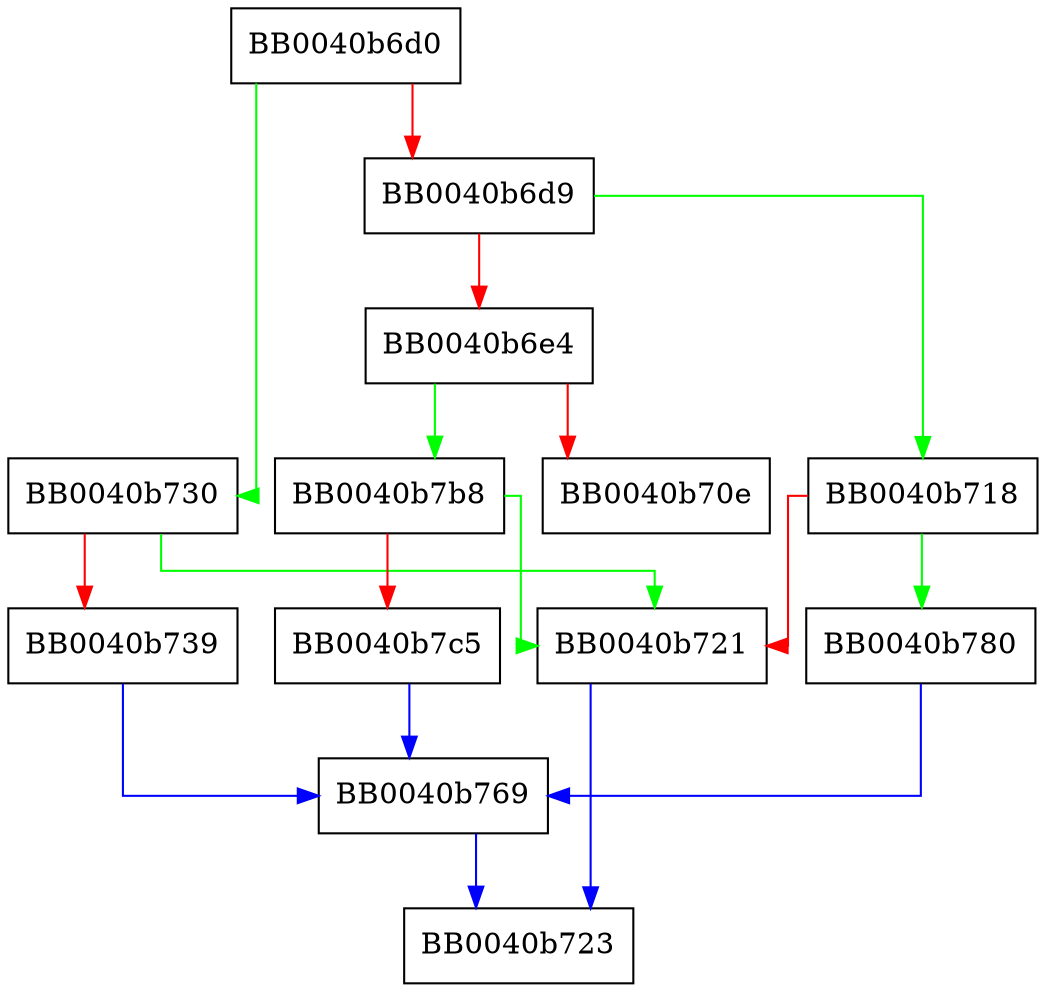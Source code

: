 digraph write_PKIMESSAGE {
  node [shape="box"];
  graph [splines=ortho];
  BB0040b6d0 -> BB0040b730 [color="green"];
  BB0040b6d0 -> BB0040b6d9 [color="red"];
  BB0040b6d9 -> BB0040b718 [color="green"];
  BB0040b6d9 -> BB0040b6e4 [color="red"];
  BB0040b6e4 -> BB0040b7b8 [color="green"];
  BB0040b6e4 -> BB0040b70e [color="red"];
  BB0040b718 -> BB0040b780 [color="green"];
  BB0040b718 -> BB0040b721 [color="red"];
  BB0040b721 -> BB0040b723 [color="blue"];
  BB0040b730 -> BB0040b721 [color="green"];
  BB0040b730 -> BB0040b739 [color="red"];
  BB0040b739 -> BB0040b769 [color="blue"];
  BB0040b769 -> BB0040b723 [color="blue"];
  BB0040b780 -> BB0040b769 [color="blue"];
  BB0040b7b8 -> BB0040b721 [color="green"];
  BB0040b7b8 -> BB0040b7c5 [color="red"];
  BB0040b7c5 -> BB0040b769 [color="blue"];
}